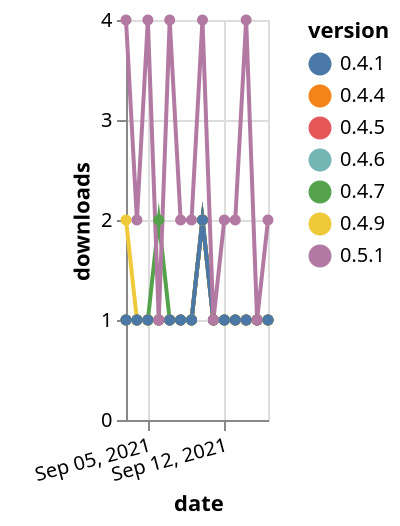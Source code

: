 {"$schema": "https://vega.github.io/schema/vega-lite/v5.json", "description": "A simple bar chart with embedded data.", "data": {"values": [{"date": "2021-09-03", "total": 121, "delta": 1, "version": "0.4.6"}, {"date": "2021-09-04", "total": 122, "delta": 1, "version": "0.4.6"}, {"date": "2021-09-05", "total": 123, "delta": 1, "version": "0.4.6"}, {"date": "2021-09-06", "total": 124, "delta": 1, "version": "0.4.6"}, {"date": "2021-09-07", "total": 125, "delta": 1, "version": "0.4.6"}, {"date": "2021-09-08", "total": 126, "delta": 1, "version": "0.4.6"}, {"date": "2021-09-09", "total": 127, "delta": 1, "version": "0.4.6"}, {"date": "2021-09-10", "total": 129, "delta": 2, "version": "0.4.6"}, {"date": "2021-09-11", "total": 130, "delta": 1, "version": "0.4.6"}, {"date": "2021-09-12", "total": 131, "delta": 1, "version": "0.4.6"}, {"date": "2021-09-13", "total": 132, "delta": 1, "version": "0.4.6"}, {"date": "2021-09-14", "total": 133, "delta": 1, "version": "0.4.6"}, {"date": "2021-09-15", "total": 134, "delta": 1, "version": "0.4.6"}, {"date": "2021-09-16", "total": 135, "delta": 1, "version": "0.4.6"}, {"date": "2021-09-03", "total": 59, "delta": 2, "version": "0.4.9"}, {"date": "2021-09-04", "total": 60, "delta": 1, "version": "0.4.9"}, {"date": "2021-09-05", "total": 61, "delta": 1, "version": "0.4.9"}, {"date": "2021-09-06", "total": 62, "delta": 1, "version": "0.4.9"}, {"date": "2021-09-07", "total": 63, "delta": 1, "version": "0.4.9"}, {"date": "2021-09-08", "total": 64, "delta": 1, "version": "0.4.9"}, {"date": "2021-09-09", "total": 65, "delta": 1, "version": "0.4.9"}, {"date": "2021-09-10", "total": 67, "delta": 2, "version": "0.4.9"}, {"date": "2021-09-11", "total": 68, "delta": 1, "version": "0.4.9"}, {"date": "2021-09-12", "total": 69, "delta": 1, "version": "0.4.9"}, {"date": "2021-09-13", "total": 70, "delta": 1, "version": "0.4.9"}, {"date": "2021-09-14", "total": 71, "delta": 1, "version": "0.4.9"}, {"date": "2021-09-15", "total": 72, "delta": 1, "version": "0.4.9"}, {"date": "2021-09-16", "total": 73, "delta": 1, "version": "0.4.9"}, {"date": "2021-09-03", "total": 128, "delta": 1, "version": "0.4.4"}, {"date": "2021-09-04", "total": 129, "delta": 1, "version": "0.4.4"}, {"date": "2021-09-05", "total": 130, "delta": 1, "version": "0.4.4"}, {"date": "2021-09-06", "total": 131, "delta": 1, "version": "0.4.4"}, {"date": "2021-09-07", "total": 132, "delta": 1, "version": "0.4.4"}, {"date": "2021-09-08", "total": 133, "delta": 1, "version": "0.4.4"}, {"date": "2021-09-09", "total": 134, "delta": 1, "version": "0.4.4"}, {"date": "2021-09-10", "total": 136, "delta": 2, "version": "0.4.4"}, {"date": "2021-09-11", "total": 137, "delta": 1, "version": "0.4.4"}, {"date": "2021-09-12", "total": 138, "delta": 1, "version": "0.4.4"}, {"date": "2021-09-13", "total": 139, "delta": 1, "version": "0.4.4"}, {"date": "2021-09-14", "total": 140, "delta": 1, "version": "0.4.4"}, {"date": "2021-09-15", "total": 141, "delta": 1, "version": "0.4.4"}, {"date": "2021-09-16", "total": 142, "delta": 1, "version": "0.4.4"}, {"date": "2021-09-03", "total": 149, "delta": 1, "version": "0.4.5"}, {"date": "2021-09-04", "total": 150, "delta": 1, "version": "0.4.5"}, {"date": "2021-09-05", "total": 151, "delta": 1, "version": "0.4.5"}, {"date": "2021-09-06", "total": 152, "delta": 1, "version": "0.4.5"}, {"date": "2021-09-07", "total": 153, "delta": 1, "version": "0.4.5"}, {"date": "2021-09-08", "total": 154, "delta": 1, "version": "0.4.5"}, {"date": "2021-09-09", "total": 155, "delta": 1, "version": "0.4.5"}, {"date": "2021-09-10", "total": 157, "delta": 2, "version": "0.4.5"}, {"date": "2021-09-11", "total": 158, "delta": 1, "version": "0.4.5"}, {"date": "2021-09-12", "total": 159, "delta": 1, "version": "0.4.5"}, {"date": "2021-09-13", "total": 160, "delta": 1, "version": "0.4.5"}, {"date": "2021-09-14", "total": 161, "delta": 1, "version": "0.4.5"}, {"date": "2021-09-15", "total": 162, "delta": 1, "version": "0.4.5"}, {"date": "2021-09-16", "total": 163, "delta": 1, "version": "0.4.5"}, {"date": "2021-09-03", "total": 185, "delta": 1, "version": "0.4.7"}, {"date": "2021-09-04", "total": 186, "delta": 1, "version": "0.4.7"}, {"date": "2021-09-05", "total": 187, "delta": 1, "version": "0.4.7"}, {"date": "2021-09-06", "total": 189, "delta": 2, "version": "0.4.7"}, {"date": "2021-09-07", "total": 190, "delta": 1, "version": "0.4.7"}, {"date": "2021-09-08", "total": 191, "delta": 1, "version": "0.4.7"}, {"date": "2021-09-09", "total": 192, "delta": 1, "version": "0.4.7"}, {"date": "2021-09-10", "total": 194, "delta": 2, "version": "0.4.7"}, {"date": "2021-09-11", "total": 195, "delta": 1, "version": "0.4.7"}, {"date": "2021-09-12", "total": 196, "delta": 1, "version": "0.4.7"}, {"date": "2021-09-13", "total": 197, "delta": 1, "version": "0.4.7"}, {"date": "2021-09-14", "total": 198, "delta": 1, "version": "0.4.7"}, {"date": "2021-09-15", "total": 199, "delta": 1, "version": "0.4.7"}, {"date": "2021-09-16", "total": 200, "delta": 1, "version": "0.4.7"}, {"date": "2021-09-03", "total": 131, "delta": 1, "version": "0.4.1"}, {"date": "2021-09-04", "total": 132, "delta": 1, "version": "0.4.1"}, {"date": "2021-09-05", "total": 133, "delta": 1, "version": "0.4.1"}, {"date": "2021-09-06", "total": 134, "delta": 1, "version": "0.4.1"}, {"date": "2021-09-07", "total": 135, "delta": 1, "version": "0.4.1"}, {"date": "2021-09-08", "total": 136, "delta": 1, "version": "0.4.1"}, {"date": "2021-09-09", "total": 137, "delta": 1, "version": "0.4.1"}, {"date": "2021-09-10", "total": 139, "delta": 2, "version": "0.4.1"}, {"date": "2021-09-11", "total": 140, "delta": 1, "version": "0.4.1"}, {"date": "2021-09-12", "total": 141, "delta": 1, "version": "0.4.1"}, {"date": "2021-09-13", "total": 142, "delta": 1, "version": "0.4.1"}, {"date": "2021-09-14", "total": 143, "delta": 1, "version": "0.4.1"}, {"date": "2021-09-15", "total": 144, "delta": 1, "version": "0.4.1"}, {"date": "2021-09-16", "total": 145, "delta": 1, "version": "0.4.1"}, {"date": "2021-09-03", "total": 25, "delta": 4, "version": "0.5.1"}, {"date": "2021-09-04", "total": 27, "delta": 2, "version": "0.5.1"}, {"date": "2021-09-05", "total": 31, "delta": 4, "version": "0.5.1"}, {"date": "2021-09-06", "total": 32, "delta": 1, "version": "0.5.1"}, {"date": "2021-09-07", "total": 36, "delta": 4, "version": "0.5.1"}, {"date": "2021-09-08", "total": 38, "delta": 2, "version": "0.5.1"}, {"date": "2021-09-09", "total": 40, "delta": 2, "version": "0.5.1"}, {"date": "2021-09-10", "total": 44, "delta": 4, "version": "0.5.1"}, {"date": "2021-09-11", "total": 45, "delta": 1, "version": "0.5.1"}, {"date": "2021-09-12", "total": 47, "delta": 2, "version": "0.5.1"}, {"date": "2021-09-13", "total": 49, "delta": 2, "version": "0.5.1"}, {"date": "2021-09-14", "total": 53, "delta": 4, "version": "0.5.1"}, {"date": "2021-09-15", "total": 54, "delta": 1, "version": "0.5.1"}, {"date": "2021-09-16", "total": 56, "delta": 2, "version": "0.5.1"}]}, "width": "container", "mark": {"type": "line", "point": {"filled": true}}, "encoding": {"x": {"field": "date", "type": "temporal", "timeUnit": "yearmonthdate", "title": "date", "axis": {"labelAngle": -15}}, "y": {"field": "delta", "type": "quantitative", "title": "downloads"}, "color": {"field": "version", "type": "nominal"}, "tooltip": {"field": "delta"}}}